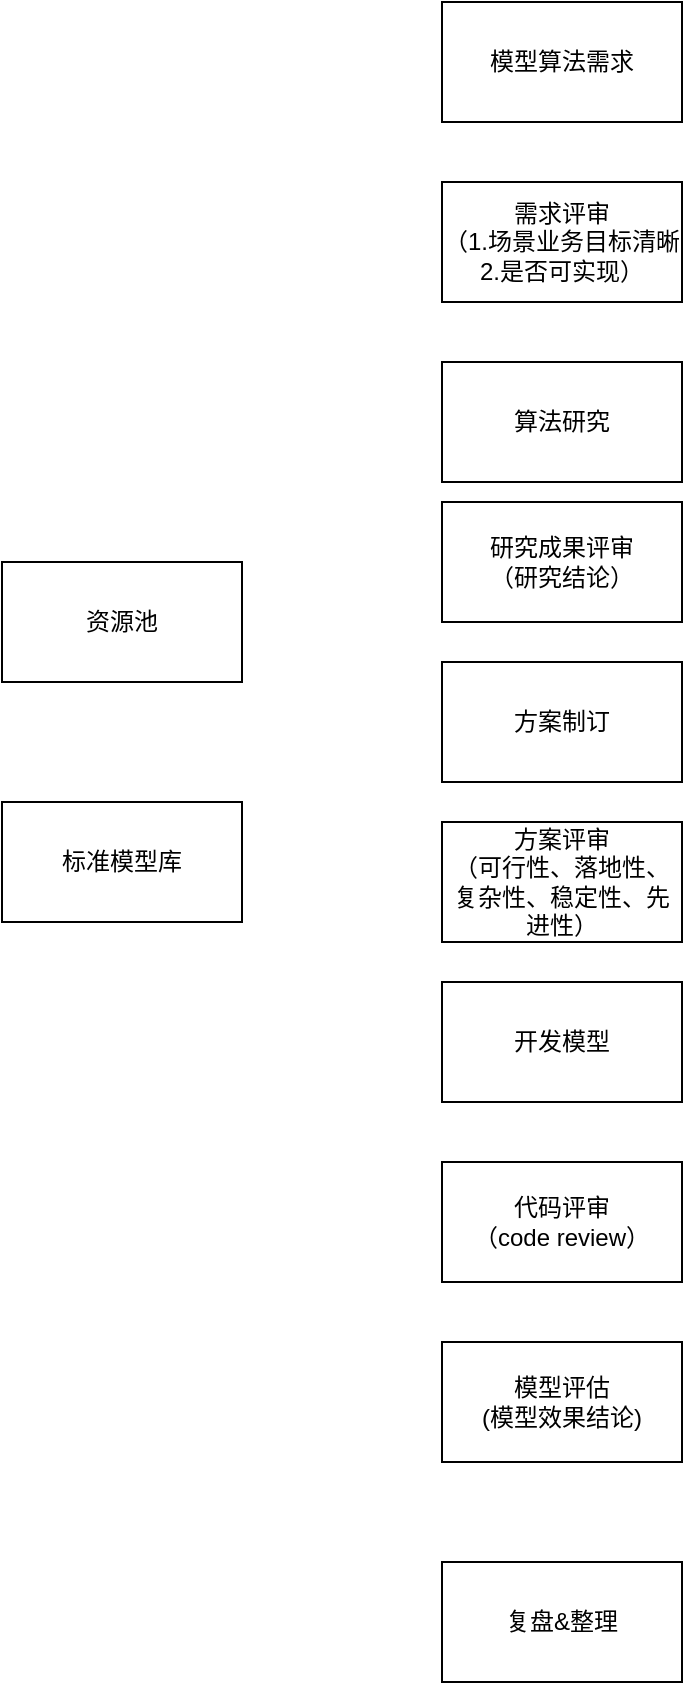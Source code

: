 <mxfile version="20.8.15" type="github">
  <diagram name="Page-1" id="nuZNlfcVQg6bN6G8HQqh">
    <mxGraphModel dx="1434" dy="764" grid="1" gridSize="10" guides="1" tooltips="1" connect="1" arrows="1" fold="1" page="1" pageScale="1" pageWidth="827" pageHeight="1169" math="0" shadow="0">
      <root>
        <mxCell id="0" />
        <mxCell id="1" parent="0" />
        <mxCell id="tJJZwCBkmVZ7Ym8GBaK3-1" value="算法研究" style="rounded=0;whiteSpace=wrap;html=1;" vertex="1" parent="1">
          <mxGeometry x="360" y="200" width="120" height="60" as="geometry" />
        </mxCell>
        <mxCell id="tJJZwCBkmVZ7Ym8GBaK3-2" value="方案制订" style="rounded=0;whiteSpace=wrap;html=1;" vertex="1" parent="1">
          <mxGeometry x="360" y="350" width="120" height="60" as="geometry" />
        </mxCell>
        <mxCell id="tJJZwCBkmVZ7Ym8GBaK3-3" value="需求评审&lt;br&gt;（1.场景业务目标清晰2.是否可实现）" style="rounded=0;whiteSpace=wrap;html=1;" vertex="1" parent="1">
          <mxGeometry x="360" y="110" width="120" height="60" as="geometry" />
        </mxCell>
        <mxCell id="tJJZwCBkmVZ7Ym8GBaK3-4" value="复盘&amp;amp;整理" style="rounded=0;whiteSpace=wrap;html=1;" vertex="1" parent="1">
          <mxGeometry x="360" y="800" width="120" height="60" as="geometry" />
        </mxCell>
        <mxCell id="tJJZwCBkmVZ7Ym8GBaK3-5" value="资源池" style="rounded=0;whiteSpace=wrap;html=1;" vertex="1" parent="1">
          <mxGeometry x="140" y="300" width="120" height="60" as="geometry" />
        </mxCell>
        <mxCell id="tJJZwCBkmVZ7Ym8GBaK3-6" value="标准模型库" style="rounded=0;whiteSpace=wrap;html=1;" vertex="1" parent="1">
          <mxGeometry x="140" y="420" width="120" height="60" as="geometry" />
        </mxCell>
        <mxCell id="tJJZwCBkmVZ7Ym8GBaK3-7" value="模型算法需求" style="rounded=0;whiteSpace=wrap;html=1;" vertex="1" parent="1">
          <mxGeometry x="360" y="20" width="120" height="60" as="geometry" />
        </mxCell>
        <mxCell id="tJJZwCBkmVZ7Ym8GBaK3-8" value="研究成果评审&lt;br&gt;（研究结论）" style="rounded=0;whiteSpace=wrap;html=1;" vertex="1" parent="1">
          <mxGeometry x="360" y="270" width="120" height="60" as="geometry" />
        </mxCell>
        <mxCell id="tJJZwCBkmVZ7Ym8GBaK3-9" value="方案评审&lt;br&gt;（可行性、落地性、复杂性、稳定性、先进性）" style="rounded=0;whiteSpace=wrap;html=1;" vertex="1" parent="1">
          <mxGeometry x="360" y="430" width="120" height="60" as="geometry" />
        </mxCell>
        <mxCell id="tJJZwCBkmVZ7Ym8GBaK3-10" value="开发模型" style="rounded=0;whiteSpace=wrap;html=1;" vertex="1" parent="1">
          <mxGeometry x="360" y="510" width="120" height="60" as="geometry" />
        </mxCell>
        <mxCell id="tJJZwCBkmVZ7Ym8GBaK3-11" value="代码评审&lt;br&gt;（code review）" style="rounded=0;whiteSpace=wrap;html=1;" vertex="1" parent="1">
          <mxGeometry x="360" y="600" width="120" height="60" as="geometry" />
        </mxCell>
        <mxCell id="tJJZwCBkmVZ7Ym8GBaK3-13" value="模型评估&lt;br&gt;(模型效果结论)" style="rounded=0;whiteSpace=wrap;html=1;" vertex="1" parent="1">
          <mxGeometry x="360" y="690" width="120" height="60" as="geometry" />
        </mxCell>
      </root>
    </mxGraphModel>
  </diagram>
</mxfile>
